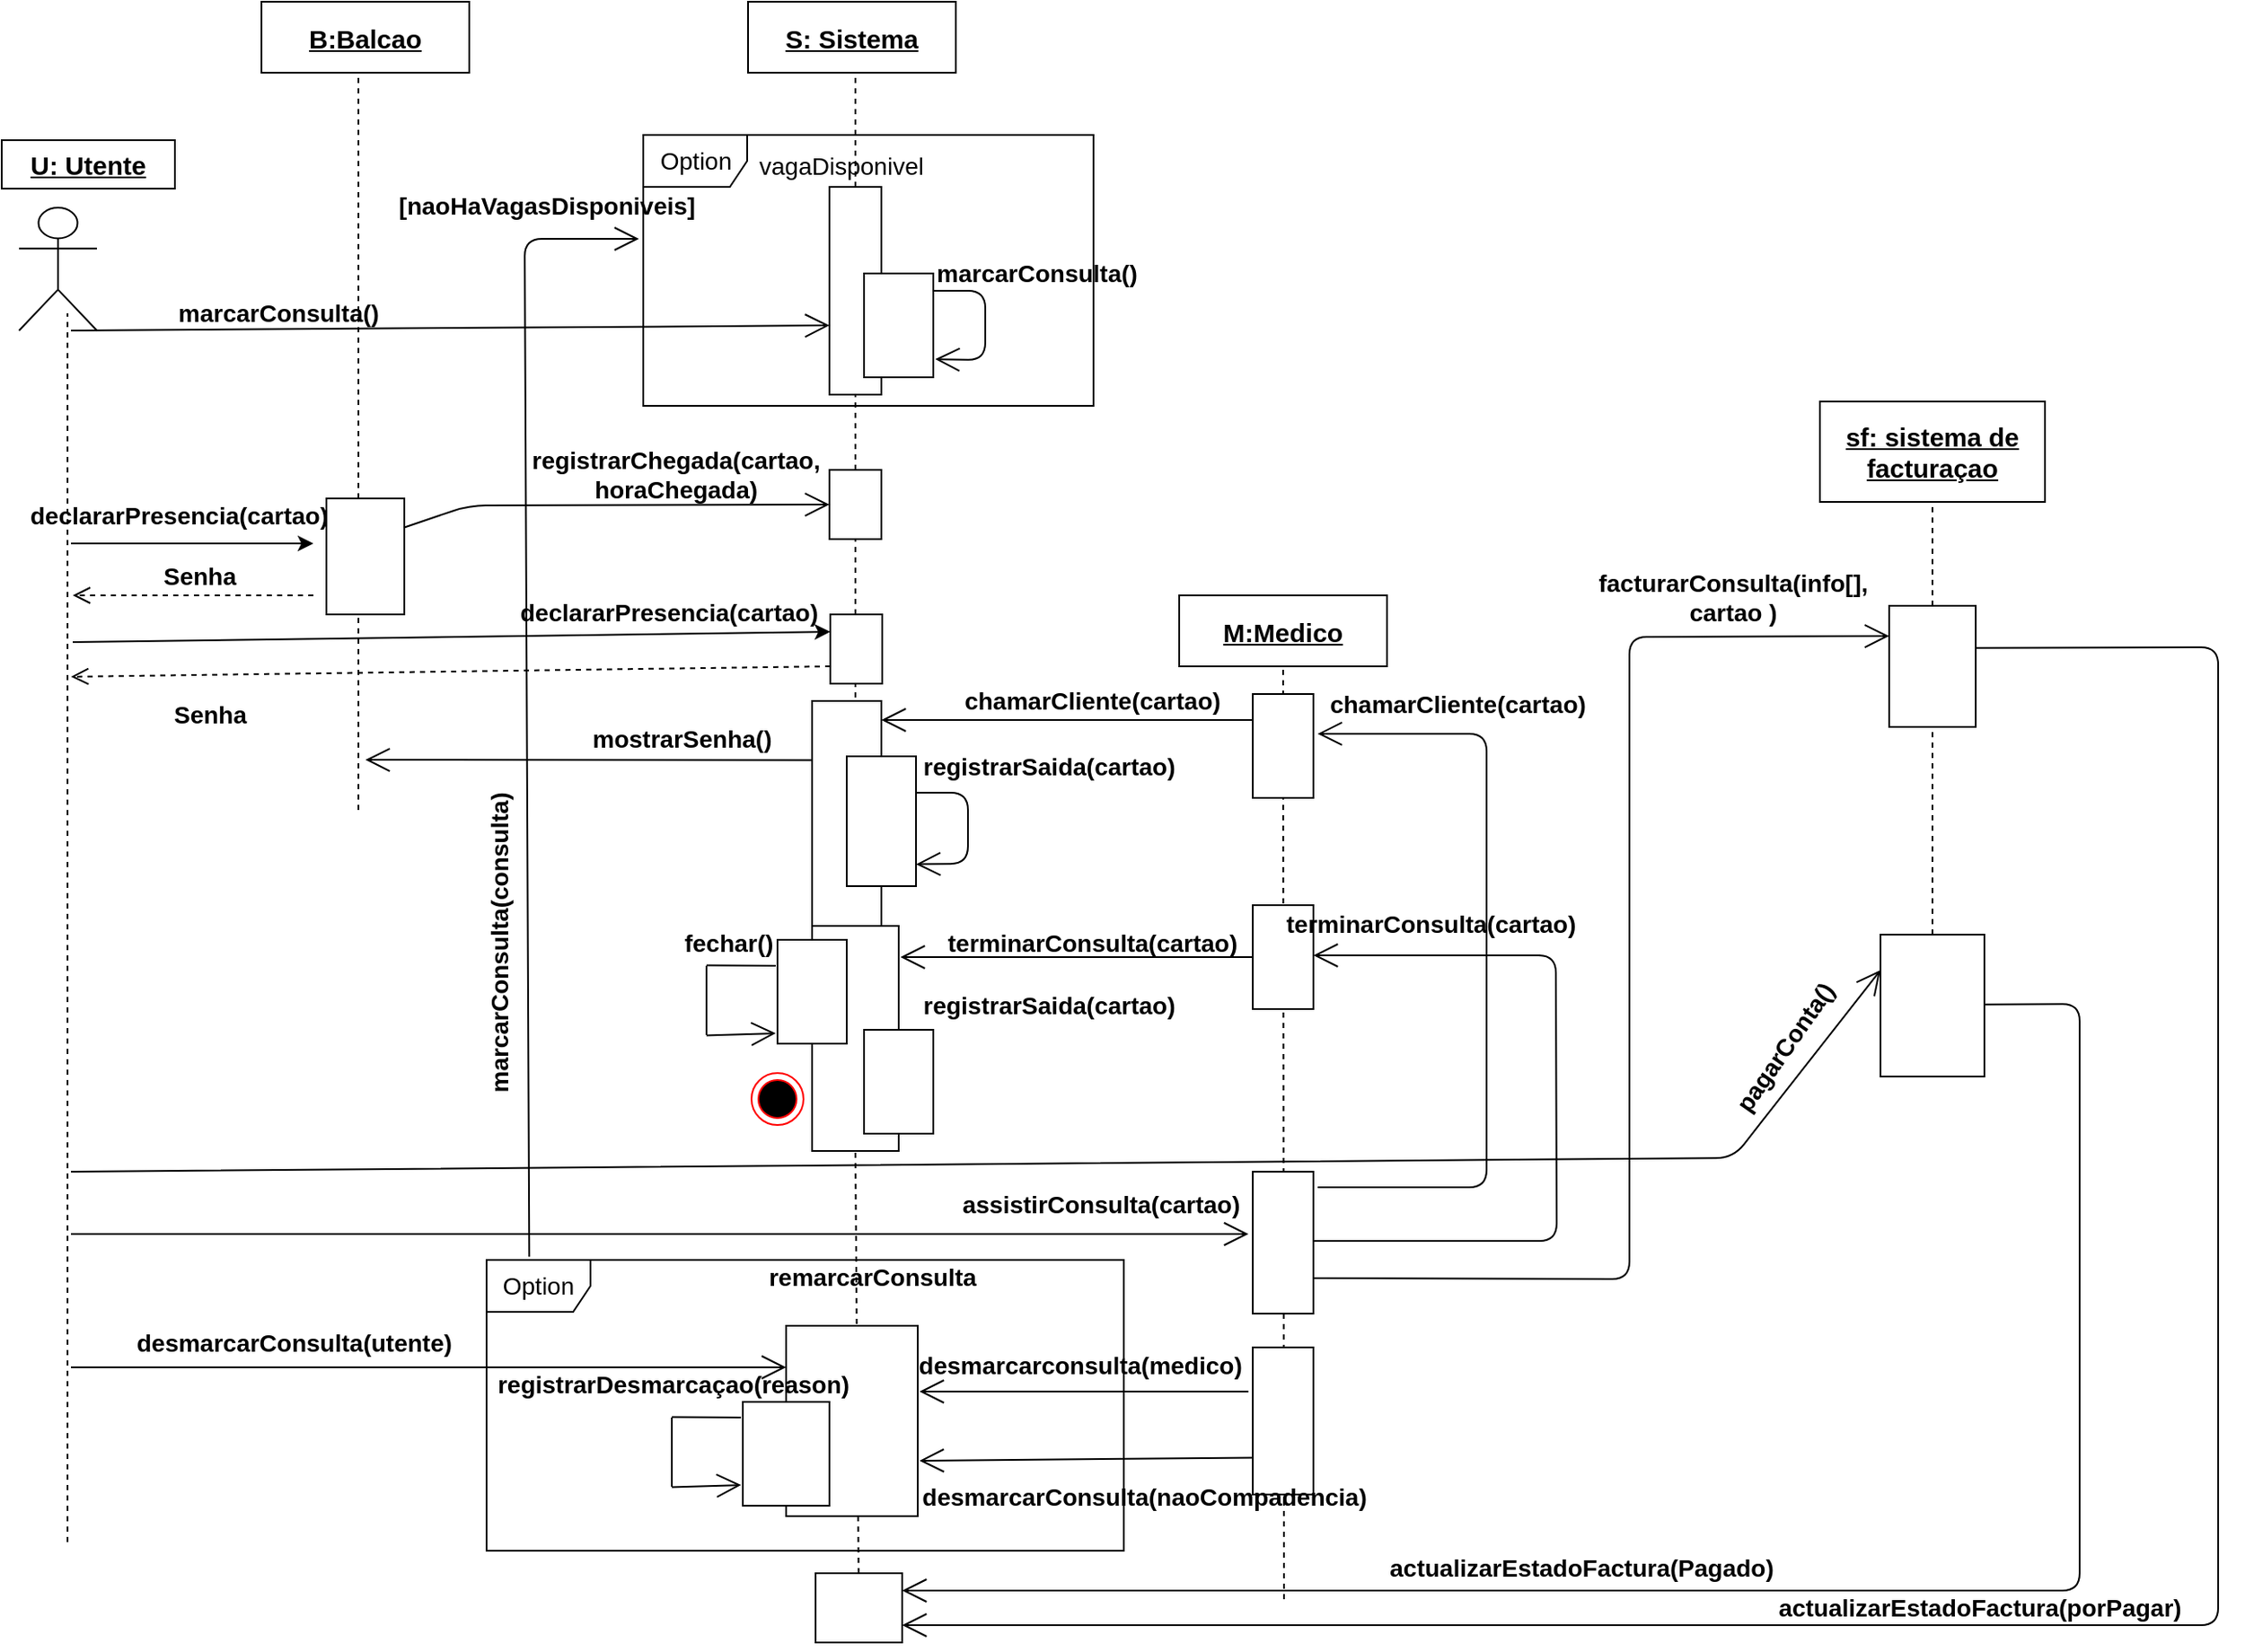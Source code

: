 <mxfile version="14.2.4" type="device"><diagram id="nksBYRpKuUvlGFji--ah" name="Page-1"><mxGraphModel dx="1673" dy="934" grid="1" gridSize="10" guides="1" tooltips="1" connect="1" arrows="1" fold="1" page="1" pageScale="1" pageWidth="1390" pageHeight="980" math="0" shadow="0"><root><mxCell id="0"/><mxCell id="1" parent="0"/><mxCell id="GIA6n7qFe35cQlI2zI8d-11" value="" style="endArrow=none;dashed=1;html=1;entryX=0.5;entryY=1;entryDx=0;entryDy=0;" edge="1" parent="1" target="GIA6n7qFe35cQlI2zI8d-1"><mxGeometry width="50" height="50" relative="1" as="geometry"><mxPoint x="780.5" y="945" as="sourcePoint"/><mxPoint x="837.5" y="455" as="targetPoint"/></mxGeometry></mxCell><mxCell id="4-cfbnJq5te2XabxBiRp-78" value="Option" style="shape=umlFrame;whiteSpace=wrap;html=1;strokeColor=#000000;fillColor=#ffffff;fontSize=14;" parent="1" vertex="1"><mxGeometry x="410.5" y="99" width="260" height="156.5" as="geometry"/></mxCell><mxCell id="WD7RwW45TAz70TlwFMTZ-11" value="" style="endArrow=none;dashed=1;html=1;" parent="1" source="WD7RwW45TAz70TlwFMTZ-15" edge="1"><mxGeometry width="50" height="50" relative="1" as="geometry"><mxPoint x="538" y="837" as="sourcePoint"/><mxPoint x="533" y="59" as="targetPoint"/></mxGeometry></mxCell><mxCell id="WD7RwW45TAz70TlwFMTZ-18" value="" style="endArrow=classic;html=1;" parent="1" edge="1"><mxGeometry width="50" height="50" relative="1" as="geometry"><mxPoint x="80" y="335" as="sourcePoint"/><mxPoint x="220" y="335" as="targetPoint"/></mxGeometry></mxCell><mxCell id="WD7RwW45TAz70TlwFMTZ-21" value="declararPresencia(cartao)" style="text;html=1;strokeColor=none;fillColor=none;align=center;verticalAlign=middle;whiteSpace=wrap;rounded=0;fontStyle=1;fontSize=14;" parent="1" vertex="1"><mxGeometry x="60" y="309" width="165" height="20" as="geometry"/></mxCell><mxCell id="WD7RwW45TAz70TlwFMTZ-24" value="" style="endArrow=open;endFill=1;endSize=12;html=1;entryX=0;entryY=0.5;entryDx=0;entryDy=0;exitX=1;exitY=0.25;exitDx=0;exitDy=0;" parent="1" edge="1" target="WD7RwW45TAz70TlwFMTZ-27" source="WD7RwW45TAz70TlwFMTZ-19"><mxGeometry width="160" relative="1" as="geometry"><mxPoint x="341.5" y="311.79" as="sourcePoint"/><mxPoint x="579" y="311.79" as="targetPoint"/><Array as="points"><mxPoint x="310" y="313"/></Array></mxGeometry></mxCell><mxCell id="WD7RwW45TAz70TlwFMTZ-27" value="" style="rounded=0;whiteSpace=wrap;html=1;" parent="1" vertex="1"><mxGeometry x="518" y="292.5" width="30" height="40" as="geometry"/></mxCell><mxCell id="WD7RwW45TAz70TlwFMTZ-28" value="" style="endArrow=none;dashed=1;html=1;entryX=0.5;entryY=1;entryDx=0;entryDy=0;" parent="1" source="WD7RwW45TAz70TlwFMTZ-50" target="WD7RwW45TAz70TlwFMTZ-27" edge="1"><mxGeometry width="50" height="50" relative="1" as="geometry"><mxPoint x="538" y="837" as="sourcePoint"/><mxPoint x="533" y="-3" as="targetPoint"/></mxGeometry></mxCell><mxCell id="WD7RwW45TAz70TlwFMTZ-30" value="" style="endArrow=open;endFill=1;endSize=12;html=1;" parent="1" edge="1"><mxGeometry width="160" relative="1" as="geometry"><mxPoint x="560" y="460.31" as="sourcePoint"/><mxPoint x="250" y="460" as="targetPoint"/></mxGeometry></mxCell><mxCell id="WD7RwW45TAz70TlwFMTZ-32" value="" style="rounded=0;whiteSpace=wrap;html=1;" parent="1" vertex="1"><mxGeometry x="508" y="426" width="40" height="130" as="geometry"/></mxCell><mxCell id="WD7RwW45TAz70TlwFMTZ-33" value="mostrarSenha()" style="text;html=1;strokeColor=none;fillColor=none;align=center;verticalAlign=middle;whiteSpace=wrap;rounded=0;fontStyle=1;fontSize=14;" parent="1" vertex="1"><mxGeometry x="383" y="438" width="100" height="20" as="geometry"/></mxCell><mxCell id="WD7RwW45TAz70TlwFMTZ-34" value="" style="endArrow=open;endFill=1;endSize=12;html=1;exitX=0;exitY=0.25;exitDx=0;exitDy=0;" parent="1" edge="1" source="GIA6n7qFe35cQlI2zI8d-4"><mxGeometry width="160" relative="1" as="geometry"><mxPoint x="805" y="437.0" as="sourcePoint"/><mxPoint x="548" y="437" as="targetPoint"/></mxGeometry></mxCell><mxCell id="WD7RwW45TAz70TlwFMTZ-37" value="chamarCliente(cartao)" style="text;html=1;strokeColor=none;fillColor=none;align=center;verticalAlign=middle;whiteSpace=wrap;rounded=0;rotation=0;fontStyle=1;fontSize=14;" parent="1" vertex="1"><mxGeometry x="615" y="416" width="110" height="20" as="geometry"/></mxCell><mxCell id="WD7RwW45TAz70TlwFMTZ-39" value="" style="rounded=0;whiteSpace=wrap;html=1;" parent="1" vertex="1"><mxGeometry x="528" y="458" width="40" height="75" as="geometry"/></mxCell><mxCell id="WD7RwW45TAz70TlwFMTZ-48" value="terminarConsulta(cartao)" style="text;html=1;strokeColor=none;fillColor=none;align=center;verticalAlign=middle;whiteSpace=wrap;rounded=0;fontStyle=1;fontSize=14;" parent="1" vertex="1"><mxGeometry x="610" y="556" width="120" height="20" as="geometry"/></mxCell><mxCell id="WD7RwW45TAz70TlwFMTZ-50" value="" style="rounded=0;whiteSpace=wrap;html=1;" parent="1" vertex="1"><mxGeometry x="508" y="556" width="50" height="130" as="geometry"/></mxCell><mxCell id="WD7RwW45TAz70TlwFMTZ-51" value="" style="endArrow=none;dashed=1;html=1;entryX=0.5;entryY=1;entryDx=0;entryDy=0;" parent="1" source="GIA6n7qFe35cQlI2zI8d-37" target="WD7RwW45TAz70TlwFMTZ-50" edge="1"><mxGeometry width="50" height="50" relative="1" as="geometry"><mxPoint x="533" y="959" as="sourcePoint"/><mxPoint x="533" y="170" as="targetPoint"/></mxGeometry></mxCell><mxCell id="WD7RwW45TAz70TlwFMTZ-52" value="" style="rounded=0;whiteSpace=wrap;html=1;" parent="1" vertex="1"><mxGeometry x="488" y="564" width="40" height="60" as="geometry"/></mxCell><mxCell id="WD7RwW45TAz70TlwFMTZ-53" value="" style="rounded=0;whiteSpace=wrap;html=1;" parent="1" vertex="1"><mxGeometry x="538" y="616" width="40" height="60" as="geometry"/></mxCell><mxCell id="WD7RwW45TAz70TlwFMTZ-62" value="" style="endArrow=none;html=1;exitX=1;exitY=0.25;exitDx=0;exitDy=0;" parent="1" edge="1"><mxGeometry width="50" height="50" relative="1" as="geometry"><mxPoint x="487" y="579" as="sourcePoint"/><mxPoint x="447" y="578.75" as="targetPoint"/></mxGeometry></mxCell><mxCell id="WD7RwW45TAz70TlwFMTZ-63" value="" style="endArrow=none;html=1;" parent="1" edge="1"><mxGeometry width="50" height="50" relative="1" as="geometry"><mxPoint x="447" y="579" as="sourcePoint"/><mxPoint x="447" y="619" as="targetPoint"/></mxGeometry></mxCell><mxCell id="WD7RwW45TAz70TlwFMTZ-64" value="" style="endArrow=open;endFill=1;endSize=12;html=1;entryX=1;entryY=0.75;entryDx=0;entryDy=0;" parent="1" edge="1"><mxGeometry width="160" relative="1" as="geometry"><mxPoint x="447" y="619.25" as="sourcePoint"/><mxPoint x="487" y="618" as="targetPoint"/></mxGeometry></mxCell><mxCell id="WD7RwW45TAz70TlwFMTZ-65" value="fechar()" style="text;html=1;strokeColor=none;fillColor=none;align=center;verticalAlign=middle;whiteSpace=wrap;rounded=0;fontStyle=1;fontSize=14;" parent="1" vertex="1"><mxGeometry x="440" y="556" width="40" height="20" as="geometry"/></mxCell><mxCell id="WD7RwW45TAz70TlwFMTZ-66" value="" style="endArrow=open;endFill=1;endSize=12;html=1;" parent="1" edge="1"><mxGeometry width="160" relative="1" as="geometry"><mxPoint x="80" y="734" as="sourcePoint"/><mxPoint x="760" y="734" as="targetPoint"/></mxGeometry></mxCell><mxCell id="WD7RwW45TAz70TlwFMTZ-69" value="assistirConsulta(cartao)" style="text;html=1;strokeColor=none;fillColor=none;align=center;verticalAlign=middle;whiteSpace=wrap;rounded=0;fontStyle=1;fontSize=14;" parent="1" vertex="1"><mxGeometry x="615" y="707" width="120" height="20" as="geometry"/></mxCell><mxCell id="DfYYFf-2BSC2NgVYR4sn-27" value="" style="rounded=0;whiteSpace=wrap;html=1;" parent="1" vertex="1"><mxGeometry x="493" y="787" width="76" height="110" as="geometry"/></mxCell><mxCell id="WD7RwW45TAz70TlwFMTZ-16" value="marcarConsulta()" style="text;html=1;strokeColor=none;fillColor=none;align=center;verticalAlign=middle;whiteSpace=wrap;rounded=0;fontStyle=1;fontSize=14;" parent="1" vertex="1"><mxGeometry x="140" y="192" width="120" height="20" as="geometry"/></mxCell><mxCell id="WD7RwW45TAz70TlwFMTZ-15" value="" style="rounded=0;whiteSpace=wrap;html=1;" parent="1" vertex="1"><mxGeometry x="518" y="129" width="30" height="120" as="geometry"/></mxCell><mxCell id="DfYYFf-2BSC2NgVYR4sn-49" value="" style="endArrow=none;dashed=1;html=1;entryX=0.5;entryY=1;entryDx=0;entryDy=0;" parent="1" source="WD7RwW45TAz70TlwFMTZ-27" target="WD7RwW45TAz70TlwFMTZ-15" edge="1"><mxGeometry width="50" height="50" relative="1" as="geometry"><mxPoint x="533" y="266" as="sourcePoint"/><mxPoint x="533" y="-3" as="targetPoint"/></mxGeometry></mxCell><mxCell id="DfYYFf-2BSC2NgVYR4sn-61" value="" style="endArrow=open;endFill=1;endSize=12;html=1;exitX=0;exitY=0.5;exitDx=0;exitDy=0;" parent="1" source="GIA6n7qFe35cQlI2zI8d-5" edge="1"><mxGeometry width="160" relative="1" as="geometry"><mxPoint x="860" y="572.032" as="sourcePoint"/><mxPoint x="559" y="574" as="targetPoint"/></mxGeometry></mxCell><mxCell id="DfYYFf-2BSC2NgVYR4sn-78" value="" style="endArrow=open;endFill=1;endSize=12;html=1;" parent="1" edge="1"><mxGeometry width="160" relative="1" as="geometry"><mxPoint x="760" y="825" as="sourcePoint"/><mxPoint x="570" y="825" as="targetPoint"/></mxGeometry></mxCell><mxCell id="DfYYFf-2BSC2NgVYR4sn-79" value="" style="endArrow=open;endFill=1;endSize=12;html=1;exitX=0;exitY=0.75;exitDx=0;exitDy=0;" parent="1" edge="1" source="GIA6n7qFe35cQlI2zI8d-3"><mxGeometry width="160" relative="1" as="geometry"><mxPoint x="805" y="865" as="sourcePoint"/><mxPoint x="570" y="865" as="targetPoint"/></mxGeometry></mxCell><mxCell id="DfYYFf-2BSC2NgVYR4sn-80" value="desmarcarconsulta(medico)" style="text;html=1;strokeColor=none;fillColor=none;align=center;verticalAlign=middle;whiteSpace=wrap;rounded=0;fontStyle=1;fontSize=14;" parent="1" vertex="1"><mxGeometry x="578" y="799.5" width="170" height="20" as="geometry"/></mxCell><mxCell id="DfYYFf-2BSC2NgVYR4sn-82" value="" style="endArrow=open;endFill=1;endSize=12;html=1;entryX=1;entryY=0;entryDx=0;entryDy=0;" parent="1" edge="1" target="DfYYFf-2BSC2NgVYR4sn-94"><mxGeometry width="160" relative="1" as="geometry"><mxPoint x="80" y="811" as="sourcePoint"/><mxPoint x="545" y="810" as="targetPoint"/></mxGeometry></mxCell><mxCell id="DfYYFf-2BSC2NgVYR4sn-87" value="desmarcarConsulta(utente)" style="text;html=1;strokeColor=none;fillColor=none;align=center;verticalAlign=middle;whiteSpace=wrap;rounded=0;fontStyle=1;fontSize=14;" parent="1" vertex="1"><mxGeometry x="145" y="787" width="127.5" height="20" as="geometry"/></mxCell><mxCell id="DfYYFf-2BSC2NgVYR4sn-88" value="" style="rounded=0;whiteSpace=wrap;html=1;strokeColor=#000000;fillColor=#ffffff;" parent="1" vertex="1"><mxGeometry x="468" y="831" width="50" height="60" as="geometry"/></mxCell><mxCell id="DfYYFf-2BSC2NgVYR4sn-89" value="registrarSaida(cartao)" style="text;html=1;strokeColor=none;fillColor=none;align=center;verticalAlign=middle;whiteSpace=wrap;rounded=0;rotation=0;fontStyle=1;fontSize=14;" parent="1" vertex="1"><mxGeometry x="585" y="454" width="120" height="20" as="geometry"/></mxCell><mxCell id="DfYYFf-2BSC2NgVYR4sn-91" value="" style="endArrow=none;html=1;exitX=1;exitY=0.25;exitDx=0;exitDy=0;" parent="1" edge="1"><mxGeometry width="50" height="50" relative="1" as="geometry"><mxPoint x="467" y="840" as="sourcePoint"/><mxPoint x="427" y="839.75" as="targetPoint"/></mxGeometry></mxCell><mxCell id="DfYYFf-2BSC2NgVYR4sn-92" value="" style="endArrow=none;html=1;" parent="1" edge="1"><mxGeometry width="50" height="50" relative="1" as="geometry"><mxPoint x="427" y="840" as="sourcePoint"/><mxPoint x="427" y="880" as="targetPoint"/></mxGeometry></mxCell><mxCell id="DfYYFf-2BSC2NgVYR4sn-93" value="" style="endArrow=open;endFill=1;endSize=12;html=1;entryX=1;entryY=0.75;entryDx=0;entryDy=0;" parent="1" edge="1"><mxGeometry width="160" relative="1" as="geometry"><mxPoint x="427" y="880.25" as="sourcePoint"/><mxPoint x="467" y="879" as="targetPoint"/></mxGeometry></mxCell><mxCell id="DfYYFf-2BSC2NgVYR4sn-94" value="registrarDesmarcaçao(reason)" style="text;html=1;strokeColor=none;fillColor=none;align=center;verticalAlign=middle;whiteSpace=wrap;rounded=0;fontStyle=1;fontSize=14;" parent="1" vertex="1"><mxGeometry x="363" y="811" width="130" height="20" as="geometry"/></mxCell><mxCell id="DfYYFf-2BSC2NgVYR4sn-100" value="" style="endArrow=none;dashed=1;html=1;entryX=0.5;entryY=1;entryDx=0;entryDy=0;" parent="1" edge="1"><mxGeometry width="50" height="50" relative="1" as="geometry"><mxPoint x="246" y="489" as="sourcePoint"/><mxPoint x="246" y="60" as="targetPoint"/></mxGeometry></mxCell><mxCell id="WD7RwW45TAz70TlwFMTZ-19" value="" style="rounded=0;whiteSpace=wrap;html=1;" parent="1" vertex="1"><mxGeometry x="227.5" y="309" width="45" height="67" as="geometry"/></mxCell><mxCell id="4-cfbnJq5te2XabxBiRp-3" value="registrarSaida(cartao)" style="text;html=1;strokeColor=none;fillColor=none;align=center;verticalAlign=middle;whiteSpace=wrap;rounded=0;rotation=0;fontStyle=1;fontSize=14;" parent="1" vertex="1"><mxGeometry x="585" y="592" width="120" height="20" as="geometry"/></mxCell><mxCell id="4-cfbnJq5te2XabxBiRp-5" value="S: Sistema" style="text;html=1;align=center;verticalAlign=middle;whiteSpace=wrap;rounded=0;fontStyle=5;fillColor=#ffffff;strokeColor=#000000;fontSize=15;" parent="1" vertex="1"><mxGeometry x="471" y="22" width="120" height="41" as="geometry"/></mxCell><mxCell id="4-cfbnJq5te2XabxBiRp-6" value="B:Balcao" style="text;html=1;align=center;verticalAlign=middle;whiteSpace=wrap;rounded=0;fontStyle=5;fillColor=#ffffff;strokeColor=#000000;fontSize=15;" parent="1" vertex="1"><mxGeometry x="190" y="22" width="120" height="41" as="geometry"/></mxCell><mxCell id="4-cfbnJq5te2XabxBiRp-7" value="U: Utente" style="text;html=1;align=center;verticalAlign=middle;whiteSpace=wrap;rounded=0;fontStyle=5;fillColor=#ffffff;strokeColor=#000000;fontSize=15;" parent="1" vertex="1"><mxGeometry x="40" y="102" width="100" height="28" as="geometry"/></mxCell><mxCell id="4-cfbnJq5te2XabxBiRp-28" value="&lt;b&gt;Senha&lt;/b&gt;" style="html=1;verticalAlign=bottom;endArrow=open;dashed=1;endSize=8;fontSize=14;" parent="1" edge="1"><mxGeometry x="-0.044" relative="1" as="geometry"><mxPoint x="220" y="365" as="sourcePoint"/><mxPoint x="81" y="365" as="targetPoint"/><mxPoint as="offset"/></mxGeometry></mxCell><mxCell id="4-cfbnJq5te2XabxBiRp-56" value="remarcarConsulta" style="text;html=1;strokeColor=none;fillColor=none;align=center;verticalAlign=middle;whiteSpace=wrap;rounded=0;fontSize=14;fontStyle=1" parent="1" vertex="1"><mxGeometry x="488" y="749" width="110" height="20" as="geometry"/></mxCell><mxCell id="4-cfbnJq5te2XabxBiRp-59" value="marcarConsulta(consulta)" style="text;html=1;strokeColor=none;fillColor=none;align=center;verticalAlign=middle;whiteSpace=wrap;rounded=0;fontStyle=1;fontSize=14;rotation=-90;" parent="1" vertex="1"><mxGeometry x="227.5" y="556" width="200" height="20" as="geometry"/></mxCell><mxCell id="WD7RwW45TAz70TlwFMTZ-25" value="registrarChegada(cartao, horaChegada)" style="text;html=1;strokeColor=none;fillColor=none;align=center;verticalAlign=middle;whiteSpace=wrap;rounded=0;fontStyle=1;fontSize=14;" parent="1" vertex="1"><mxGeometry x="349" y="285" width="161" height="20" as="geometry"/></mxCell><mxCell id="4-cfbnJq5te2XabxBiRp-65" value="" style="ellipse;html=1;shape=endState;fillColor=#000000;strokeColor=#ff0000;fontSize=14;" parent="1" vertex="1"><mxGeometry x="473" y="641" width="30" height="30" as="geometry"/></mxCell><mxCell id="4-cfbnJq5te2XabxBiRp-80" value="vagaDisponivel" style="text;html=1;strokeColor=none;fillColor=none;align=center;verticalAlign=middle;whiteSpace=wrap;rounded=0;fontSize=14;" parent="1" vertex="1"><mxGeometry x="450" y="107" width="150" height="20" as="geometry"/></mxCell><mxCell id="4-cfbnJq5te2XabxBiRp-88" value="&lt;b&gt;[naoHaVagasDisponiveis]&lt;/b&gt;" style="text;html=1;strokeColor=none;fillColor=none;align=center;verticalAlign=middle;whiteSpace=wrap;rounded=0;fontSize=14;" parent="1" vertex="1"><mxGeometry x="270" y="130" width="170" height="20" as="geometry"/></mxCell><mxCell id="WD7RwW45TAz70TlwFMTZ-2" value="" style="shape=umlActor;verticalLabelPosition=bottom;verticalAlign=top;html=1;outlineConnect=0;" parent="1" vertex="1"><mxGeometry x="50" y="141" width="45" height="71" as="geometry"/></mxCell><mxCell id="4-cfbnJq5te2XabxBiRp-112" value="" style="endArrow=none;dashed=1;html=1;" parent="1" edge="1"><mxGeometry width="50" height="50" relative="1" as="geometry"><mxPoint x="78" y="912" as="sourcePoint"/><mxPoint x="78" y="202" as="targetPoint"/></mxGeometry></mxCell><mxCell id="r6B9vIsK7ALmx9C5HrUD-1" value="" style="rounded=0;whiteSpace=wrap;html=1;" parent="1" vertex="1"><mxGeometry x="538" y="179" width="40" height="60" as="geometry"/></mxCell><mxCell id="r6B9vIsK7ALmx9C5HrUD-3" value="" style="endArrow=open;endFill=1;endSize=12;html=1;entryX=0;entryY=0.667;entryDx=0;entryDy=0;entryPerimeter=0;" parent="1" target="WD7RwW45TAz70TlwFMTZ-15" edge="1"><mxGeometry width="160" relative="1" as="geometry"><mxPoint x="80" y="212" as="sourcePoint"/><mxPoint x="492" y="192.359" as="targetPoint"/></mxGeometry></mxCell><mxCell id="r6B9vIsK7ALmx9C5HrUD-4" value="" style="endArrow=open;endFill=1;endSize=12;html=1;exitX=0.067;exitY=-0.011;exitDx=0;exitDy=0;exitPerimeter=0;" parent="1" source="4-cfbnJq5te2XabxBiRp-55" edge="1"><mxGeometry width="160" relative="1" as="geometry"><mxPoint x="342" y="740" as="sourcePoint"/><mxPoint x="408" y="159" as="targetPoint"/><Array as="points"><mxPoint x="342" y="159"/></Array></mxGeometry></mxCell><mxCell id="r6B9vIsK7ALmx9C5HrUD-6" value="" style="endArrow=open;endFill=1;endSize=12;html=1;entryX=1.027;entryY=0.826;entryDx=0;entryDy=0;entryPerimeter=0;" parent="1" target="r6B9vIsK7ALmx9C5HrUD-1" edge="1"><mxGeometry width="160" relative="1" as="geometry"><mxPoint x="578" y="189" as="sourcePoint"/><mxPoint x="708" y="189" as="targetPoint"/><Array as="points"><mxPoint x="608" y="189"/><mxPoint x="608" y="229"/></Array></mxGeometry></mxCell><mxCell id="r6B9vIsK7ALmx9C5HrUD-7" value="marcarConsulta()" style="text;html=1;strokeColor=none;fillColor=none;align=center;verticalAlign=middle;whiteSpace=wrap;rounded=0;fontStyle=1;fontSize=14;" parent="1" vertex="1"><mxGeometry x="578" y="169" width="120" height="20" as="geometry"/></mxCell><mxCell id="r6B9vIsK7ALmx9C5HrUD-8" value="" style="endArrow=open;endFill=1;endSize=12;html=1;entryX=1.001;entryY=0.831;entryDx=0;entryDy=0;entryPerimeter=0;" parent="1" target="WD7RwW45TAz70TlwFMTZ-39" edge="1"><mxGeometry width="160" relative="1" as="geometry"><mxPoint x="568" y="479" as="sourcePoint"/><mxPoint x="728" y="479" as="targetPoint"/><Array as="points"><mxPoint x="598" y="479"/><mxPoint x="598" y="520"/></Array></mxGeometry></mxCell><mxCell id="r6B9vIsK7ALmx9C5HrUD-9" value="" style="endArrow=classic;html=1;entryX=0;entryY=0.25;entryDx=0;entryDy=0;" parent="1" edge="1" target="r6B9vIsK7ALmx9C5HrUD-12"><mxGeometry width="50" height="50" relative="1" as="geometry"><mxPoint x="81" y="392" as="sourcePoint"/><mxPoint x="570" y="392" as="targetPoint"/></mxGeometry></mxCell><mxCell id="r6B9vIsK7ALmx9C5HrUD-10" value="declararPresencia(cartao)" style="text;html=1;strokeColor=none;fillColor=none;align=center;verticalAlign=middle;whiteSpace=wrap;rounded=0;fontStyle=1;fontSize=14;" parent="1" vertex="1"><mxGeometry x="343" y="365" width="165" height="20" as="geometry"/></mxCell><mxCell id="r6B9vIsK7ALmx9C5HrUD-11" value="&lt;b&gt;Senha&lt;/b&gt;" style="html=1;verticalAlign=bottom;endArrow=open;dashed=1;endSize=8;fontSize=14;exitX=0;exitY=0.75;exitDx=0;exitDy=0;" parent="1" edge="1" source="r6B9vIsK7ALmx9C5HrUD-12"><mxGeometry x="0.637" y="34" relative="1" as="geometry"><mxPoint x="585" y="411.31" as="sourcePoint"/><mxPoint x="80" y="412" as="targetPoint"/><mxPoint as="offset"/></mxGeometry></mxCell><mxCell id="r6B9vIsK7ALmx9C5HrUD-12" value="" style="rounded=0;whiteSpace=wrap;html=1;" parent="1" vertex="1"><mxGeometry x="518.5" y="376" width="30" height="40" as="geometry"/></mxCell><mxCell id="GIA6n7qFe35cQlI2zI8d-1" value="M:Medico" style="text;html=1;align=center;verticalAlign=middle;whiteSpace=wrap;rounded=0;fontStyle=5;fillColor=#ffffff;strokeColor=#000000;fontSize=15;" vertex="1" parent="1"><mxGeometry x="720" y="365" width="120" height="41" as="geometry"/></mxCell><mxCell id="GIA6n7qFe35cQlI2zI8d-4" value="" style="rounded=0;whiteSpace=wrap;html=1;" vertex="1" parent="1"><mxGeometry x="762.5" y="422" width="35" height="60" as="geometry"/></mxCell><mxCell id="GIA6n7qFe35cQlI2zI8d-5" value="" style="rounded=0;whiteSpace=wrap;html=1;" vertex="1" parent="1"><mxGeometry x="762.5" y="544" width="35" height="60" as="geometry"/></mxCell><mxCell id="GIA6n7qFe35cQlI2zI8d-7" value="" style="rounded=0;whiteSpace=wrap;html=1;" vertex="1" parent="1"><mxGeometry x="762.5" y="698" width="35" height="82" as="geometry"/></mxCell><mxCell id="GIA6n7qFe35cQlI2zI8d-3" value="" style="rounded=0;whiteSpace=wrap;html=1;" vertex="1" parent="1"><mxGeometry x="762.5" y="799.5" width="35" height="85" as="geometry"/></mxCell><mxCell id="DfYYFf-2BSC2NgVYR4sn-81" value="desmarcarConsulta(naoCompadencia)" style="text;html=1;strokeColor=none;fillColor=none;align=center;verticalAlign=middle;whiteSpace=wrap;rounded=0;fontStyle=1;fontSize=14;" parent="1" vertex="1"><mxGeometry x="625" y="865" width="150" height="42" as="geometry"/></mxCell><mxCell id="GIA6n7qFe35cQlI2zI8d-12" value="chamarCliente(cartao)" style="text;html=1;strokeColor=none;fillColor=none;align=center;verticalAlign=middle;whiteSpace=wrap;rounded=0;fontStyle=1;fontSize=14;" vertex="1" parent="1"><mxGeometry x="826" y="418" width="110" height="20" as="geometry"/></mxCell><mxCell id="GIA6n7qFe35cQlI2zI8d-15" value="terminarConsulta(cartao)" style="text;html=1;strokeColor=none;fillColor=none;align=center;verticalAlign=middle;whiteSpace=wrap;rounded=0;fontStyle=1;fontSize=14;" vertex="1" parent="1"><mxGeometry x="826" y="545" width="79" height="20" as="geometry"/></mxCell><mxCell id="GIA6n7qFe35cQlI2zI8d-24" value="" style="endArrow=open;endFill=1;endSize=12;html=1;exitX=1;exitY=0.5;exitDx=0;exitDy=0;entryX=1;entryY=0.5;entryDx=0;entryDy=0;" edge="1" parent="1"><mxGeometry width="160" relative="1" as="geometry"><mxPoint x="797.5" y="738" as="sourcePoint"/><mxPoint x="797.5" y="573" as="targetPoint"/><Array as="points"><mxPoint x="938" y="738"/><mxPoint x="937.5" y="573"/></Array></mxGeometry></mxCell><mxCell id="GIA6n7qFe35cQlI2zI8d-25" value="" style="endArrow=open;endFill=1;endSize=12;html=1;entryX=1.069;entryY=0.383;entryDx=0;entryDy=0;entryPerimeter=0;" edge="1" parent="1" target="GIA6n7qFe35cQlI2zI8d-4"><mxGeometry width="160" relative="1" as="geometry"><mxPoint x="800" y="707" as="sourcePoint"/><mxPoint x="1000" y="707" as="targetPoint"/><Array as="points"><mxPoint x="897.5" y="707"/><mxPoint x="897.5" y="445"/></Array></mxGeometry></mxCell><mxCell id="GIA6n7qFe35cQlI2zI8d-29" value="sf: sistema de facturaçao" style="text;html=1;align=center;verticalAlign=middle;whiteSpace=wrap;rounded=0;fontStyle=5;fontSize=15;strokeColor=#000000;fillColor=#ffffff;" vertex="1" parent="1"><mxGeometry x="1090" y="253" width="130" height="58" as="geometry"/></mxCell><mxCell id="GIA6n7qFe35cQlI2zI8d-30" value="" style="endArrow=none;dashed=1;html=1;entryX=0.5;entryY=1;entryDx=0;entryDy=0;" edge="1" parent="1" source="GIA6n7qFe35cQlI2zI8d-33" target="GIA6n7qFe35cQlI2zI8d-29"><mxGeometry width="50" height="50" relative="1" as="geometry"><mxPoint x="1160" y="561" as="sourcePoint"/><mxPoint x="1160" y="171" as="targetPoint"/><Array as="points"/></mxGeometry></mxCell><mxCell id="GIA6n7qFe35cQlI2zI8d-31" value="" style="endArrow=none;dashed=1;html=1;" edge="1" parent="1"><mxGeometry width="50" height="50" relative="1" as="geometry"><mxPoint x="1149.0" y="621" as="sourcePoint"/><mxPoint x="1149.0" y="581" as="targetPoint"/><Array as="points"/></mxGeometry></mxCell><mxCell id="GIA6n7qFe35cQlI2zI8d-32" value="" style="rounded=0;whiteSpace=wrap;html=1;" vertex="1" parent="1"><mxGeometry x="1125" y="561" width="60" height="82" as="geometry"/></mxCell><mxCell id="GIA6n7qFe35cQlI2zI8d-33" value="" style="rounded=0;whiteSpace=wrap;html=1;" vertex="1" parent="1"><mxGeometry x="1130" y="371" width="50" height="70" as="geometry"/></mxCell><mxCell id="GIA6n7qFe35cQlI2zI8d-34" value="" style="endArrow=none;dashed=1;html=1;exitX=0.5;exitY=0;exitDx=0;exitDy=0;" edge="1" parent="1" source="GIA6n7qFe35cQlI2zI8d-32" target="GIA6n7qFe35cQlI2zI8d-33"><mxGeometry width="50" height="50" relative="1" as="geometry"><mxPoint x="1157" y="553" as="sourcePoint"/><mxPoint x="1160" y="171" as="targetPoint"/><Array as="points"/></mxGeometry></mxCell><mxCell id="GIA6n7qFe35cQlI2zI8d-35" value="" style="endArrow=open;endFill=1;endSize=12;html=1;exitX=1;exitY=0.75;exitDx=0;exitDy=0;entryX=0;entryY=0.25;entryDx=0;entryDy=0;" edge="1" parent="1" source="GIA6n7qFe35cQlI2zI8d-7" target="GIA6n7qFe35cQlI2zI8d-33"><mxGeometry width="160" relative="1" as="geometry"><mxPoint x="530" y="560" as="sourcePoint"/><mxPoint x="690" y="530" as="targetPoint"/><Array as="points"><mxPoint x="980" y="760"/><mxPoint x="980" y="389"/></Array></mxGeometry></mxCell><mxCell id="GIA6n7qFe35cQlI2zI8d-36" value="facturarConsulta(info[], cartao )" style="text;html=1;strokeColor=none;fillColor=none;align=center;verticalAlign=middle;whiteSpace=wrap;rounded=0;fontStyle=1;fontSize=14;" vertex="1" parent="1"><mxGeometry x="940" y="356" width="200" height="20" as="geometry"/></mxCell><mxCell id="GIA6n7qFe35cQlI2zI8d-37" value="" style="rounded=0;whiteSpace=wrap;html=1;strokeColor=#000000;fillColor=#ffffff;fontSize=14;" vertex="1" parent="1"><mxGeometry x="510" y="930" width="50" height="40" as="geometry"/></mxCell><mxCell id="4-cfbnJq5te2XabxBiRp-55" value="Option" style="shape=umlFrame;whiteSpace=wrap;html=1;strokeColor=#000000;fillColor=#ffffff;fontSize=14;" parent="1" vertex="1"><mxGeometry x="320" y="749" width="368" height="168" as="geometry"/></mxCell><mxCell id="GIA6n7qFe35cQlI2zI8d-40" value="" style="endArrow=open;endFill=1;endSize=12;html=1;entryX=0;entryY=0.25;entryDx=0;entryDy=0;" edge="1" parent="1" target="GIA6n7qFe35cQlI2zI8d-32"><mxGeometry width="160" relative="1" as="geometry"><mxPoint x="80" y="698" as="sourcePoint"/><mxPoint x="240" y="698" as="targetPoint"/><Array as="points"><mxPoint x="1040" y="690"/></Array></mxGeometry></mxCell><mxCell id="GIA6n7qFe35cQlI2zI8d-41" value="pagarConta()" style="text;html=1;strokeColor=none;fillColor=none;align=center;verticalAlign=middle;whiteSpace=wrap;rounded=0;fontStyle=1;fontSize=14;rotation=-55;" vertex="1" parent="1"><mxGeometry x="1040" y="616" width="60" height="20" as="geometry"/></mxCell><mxCell id="GIA6n7qFe35cQlI2zI8d-43" value="" style="endArrow=open;endFill=1;endSize=12;html=1;entryX=1;entryY=0.25;entryDx=0;entryDy=0;" edge="1" parent="1" target="GIA6n7qFe35cQlI2zI8d-37"><mxGeometry width="160" relative="1" as="geometry"><mxPoint x="1185" y="601.41" as="sourcePoint"/><mxPoint x="1345" y="601.41" as="targetPoint"/><Array as="points"><mxPoint x="1240" y="601"/><mxPoint x="1240" y="940"/></Array></mxGeometry></mxCell><mxCell id="GIA6n7qFe35cQlI2zI8d-44" value="" style="endArrow=open;endFill=1;endSize=12;html=1;entryX=1;entryY=0.75;entryDx=0;entryDy=0;" edge="1" parent="1" target="GIA6n7qFe35cQlI2zI8d-37"><mxGeometry width="160" relative="1" as="geometry"><mxPoint x="1180" y="395.41" as="sourcePoint"/><mxPoint x="1340" y="395.41" as="targetPoint"/><Array as="points"><mxPoint x="1320" y="395"/><mxPoint x="1320" y="960"/></Array></mxGeometry></mxCell><mxCell id="GIA6n7qFe35cQlI2zI8d-45" value="&lt;b&gt;actualizarEstadoFactura(Pagado)&lt;/b&gt;" style="text;html=1;strokeColor=none;fillColor=none;align=center;verticalAlign=middle;whiteSpace=wrap;rounded=0;fontSize=14;" vertex="1" parent="1"><mxGeometry x="850" y="917" width="205" height="20" as="geometry"/></mxCell><mxCell id="GIA6n7qFe35cQlI2zI8d-46" value="&lt;b&gt;actualizarEstadoFactura(porPagar)&lt;/b&gt;" style="text;html=1;strokeColor=none;fillColor=none;align=center;verticalAlign=middle;whiteSpace=wrap;rounded=0;fontSize=14;" vertex="1" parent="1"><mxGeometry x="1080" y="940" width="205" height="20" as="geometry"/></mxCell></root></mxGraphModel></diagram></mxfile>